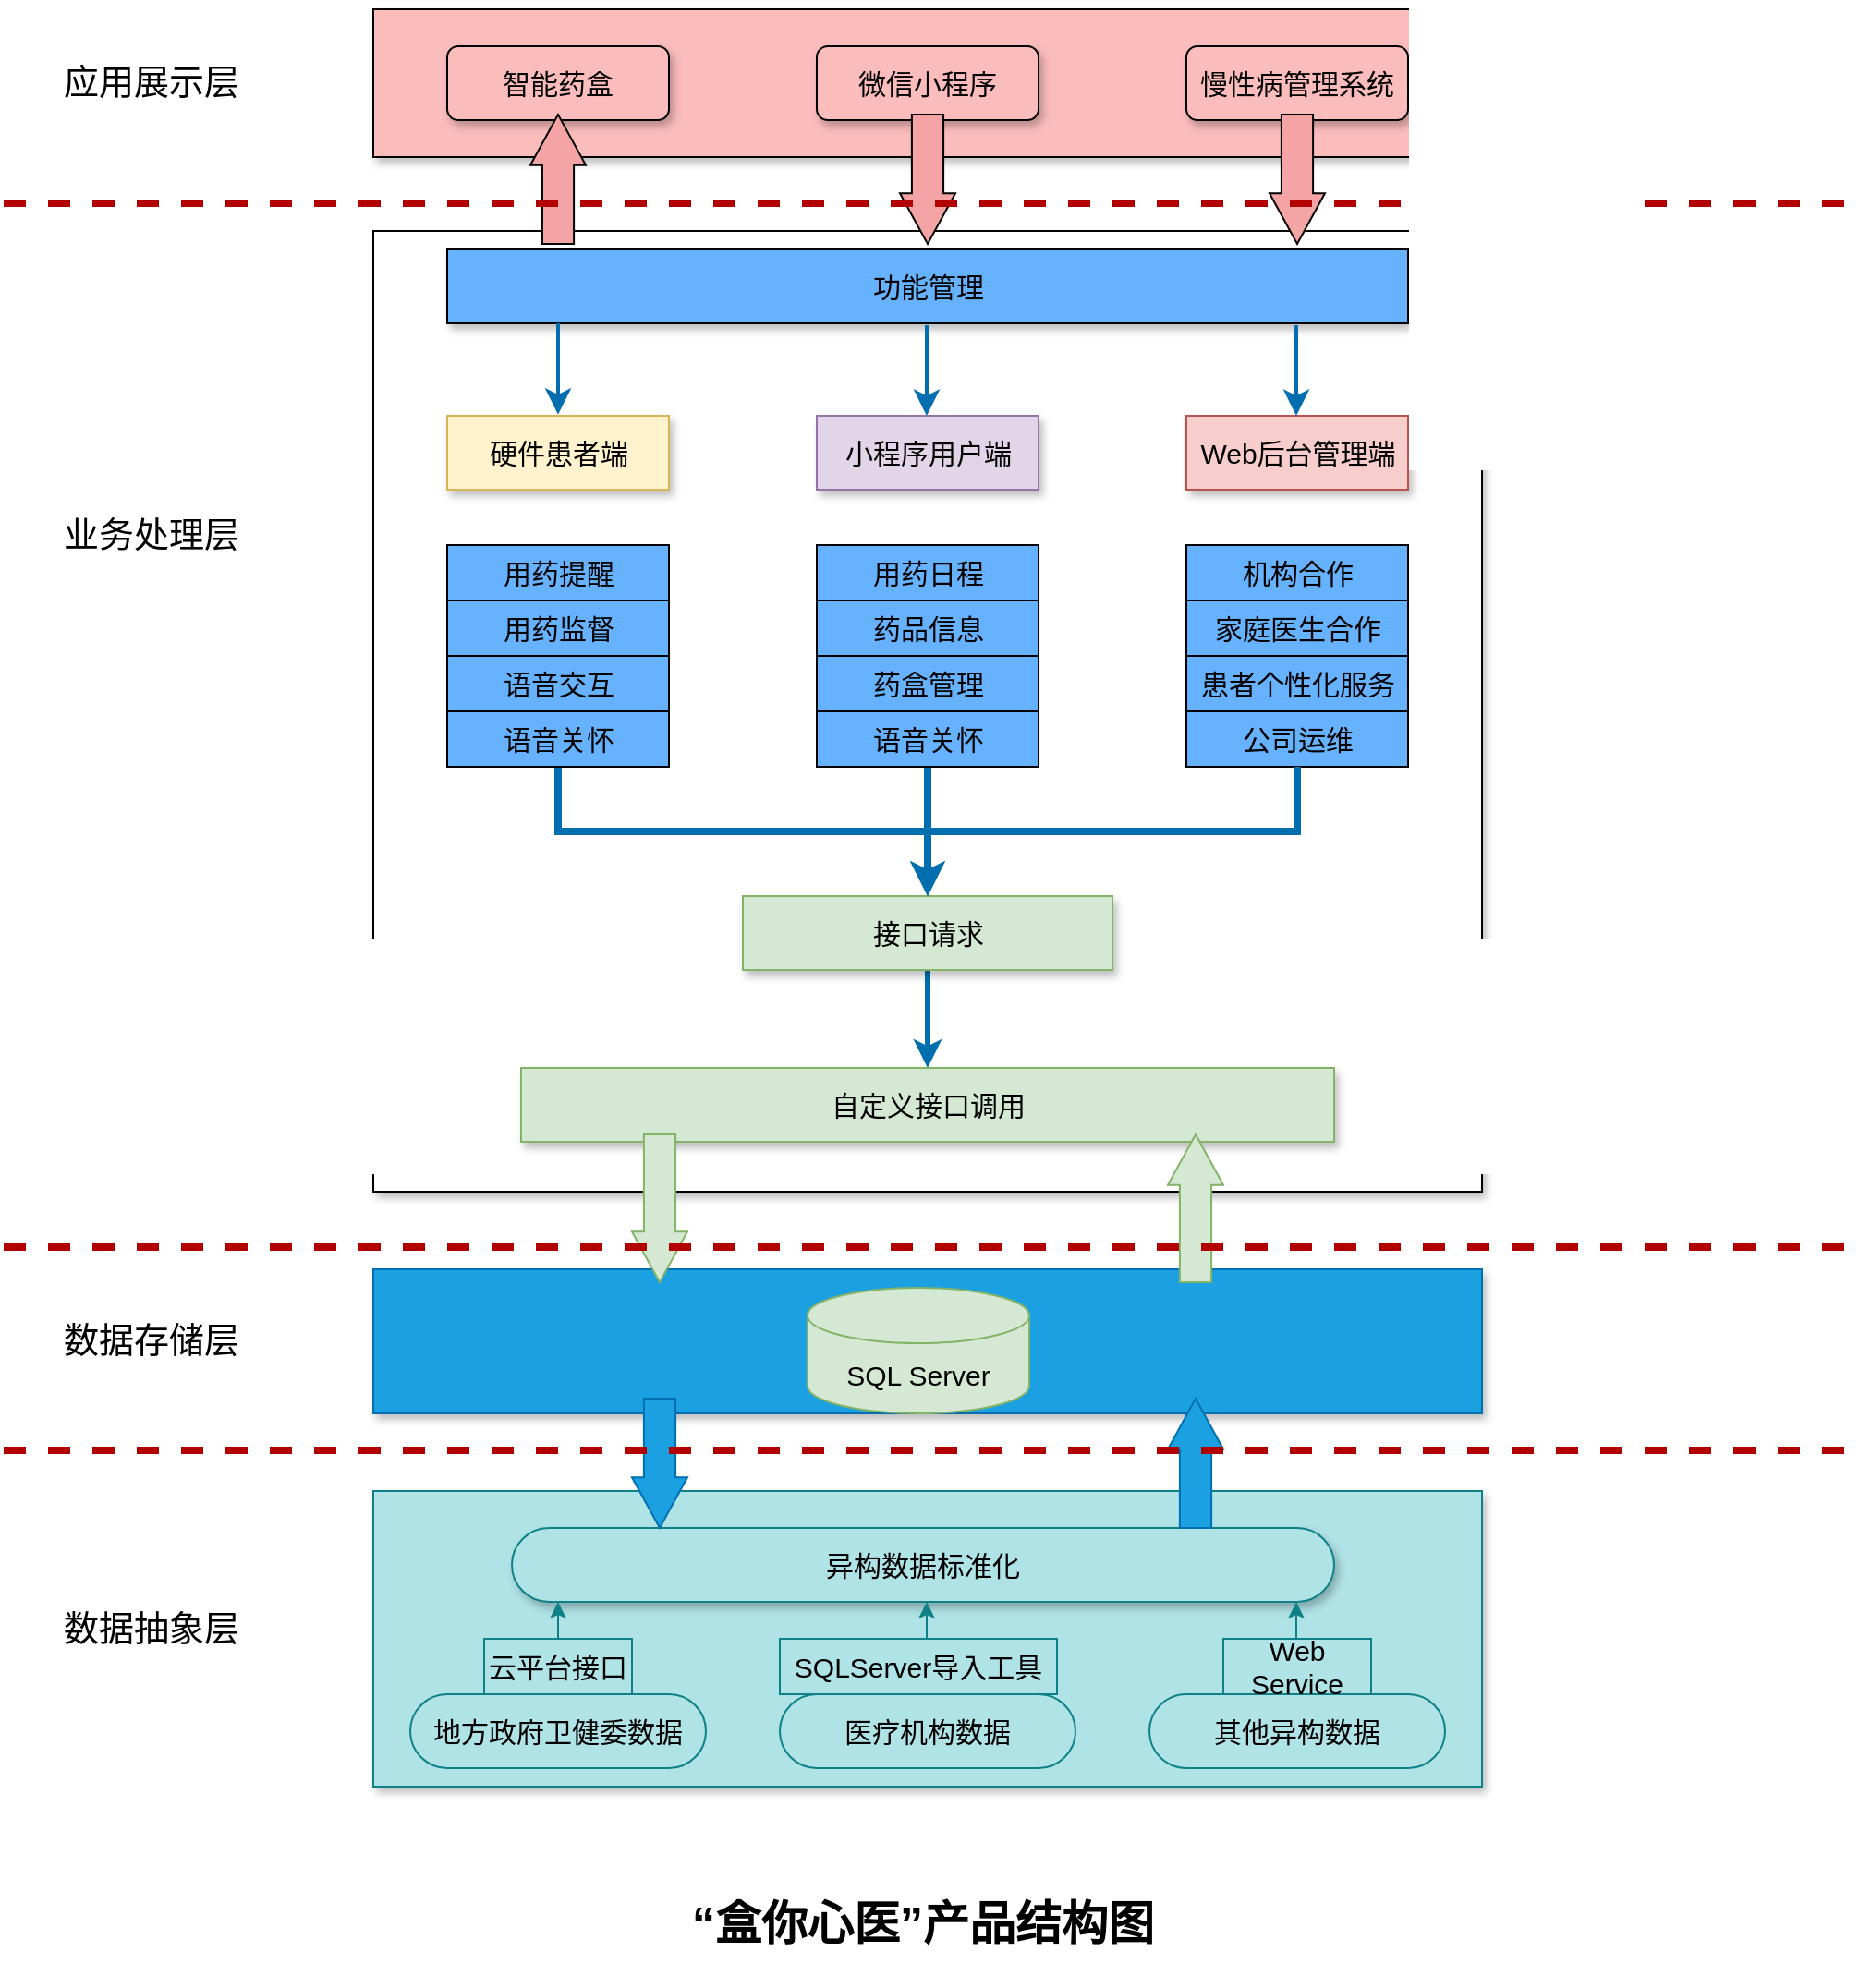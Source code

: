<mxfile version="22.1.11" type="github">
  <diagram name="第 1 页" id="oifoqSgytJH1d8RTotBy">
    <mxGraphModel dx="3994" dy="988" grid="1" gridSize="10" guides="1" tooltips="1" connect="1" arrows="1" fold="1" page="1" pageScale="1" pageWidth="1920" pageHeight="1200" math="0" shadow="0">
      <root>
        <mxCell id="0" />
        <mxCell id="1" parent="0" />
        <mxCell id="kRe4AcJ-rxd0l4WnUEL7-1" value="" style="verticalLabelPosition=bottom;verticalAlign=top;html=1;shape=mxgraph.basic.rect;fillColor2=none;strokeWidth=1;size=20;indent=5;shadow=1;fillColor=#fbbcbc;fontSize=15;" vertex="1" parent="1">
          <mxGeometry x="120" y="120" width="600" height="80" as="geometry" />
        </mxCell>
        <mxCell id="kRe4AcJ-rxd0l4WnUEL7-4" value="&lt;font style=&quot;vertical-align: inherit; font-size: 15px;&quot;&gt;&lt;font style=&quot;vertical-align: inherit; font-size: 15px;&quot;&gt;智能药盒&lt;/font&gt;&lt;/font&gt;" style="rounded=1;whiteSpace=wrap;html=1;gradientColor=none;glass=0;shadow=1;fillColor=#fbbcbc;fontSize=15;" vertex="1" parent="1">
          <mxGeometry x="160" y="140" width="120" height="40" as="geometry" />
        </mxCell>
        <mxCell id="kRe4AcJ-rxd0l4WnUEL7-6" value="&lt;font style=&quot;vertical-align: inherit; font-size: 15px;&quot;&gt;&lt;font style=&quot;vertical-align: inherit; font-size: 15px;&quot;&gt;微信小程序&lt;/font&gt;&lt;/font&gt;" style="rounded=1;whiteSpace=wrap;html=1;gradientColor=none;glass=0;shadow=1;fillColor=#fbbcbc;fontSize=15;" vertex="1" parent="1">
          <mxGeometry x="360" y="140" width="120" height="40" as="geometry" />
        </mxCell>
        <mxCell id="kRe4AcJ-rxd0l4WnUEL7-7" value="&lt;font style=&quot;vertical-align: inherit; font-size: 15px;&quot;&gt;&lt;font style=&quot;vertical-align: inherit; font-size: 15px;&quot;&gt;慢性病管理系统&lt;/font&gt;&lt;/font&gt;" style="rounded=1;whiteSpace=wrap;html=1;gradientColor=none;glass=0;shadow=1;fillColor=#fbbcbc;fontSize=15;" vertex="1" parent="1">
          <mxGeometry x="560" y="140" width="120" height="40" as="geometry" />
        </mxCell>
        <mxCell id="kRe4AcJ-rxd0l4WnUEL7-8" value="" style="verticalLabelPosition=bottom;verticalAlign=top;html=1;shape=mxgraph.basic.rect;fillColor2=none;strokeWidth=1;size=20;indent=5;shadow=1;fontSize=15;" vertex="1" parent="1">
          <mxGeometry x="120" y="240" width="600" height="520" as="geometry" />
        </mxCell>
        <mxCell id="kRe4AcJ-rxd0l4WnUEL7-9" value="&lt;font style=&quot;vertical-align: inherit; font-size: 15px;&quot;&gt;&lt;font style=&quot;vertical-align: inherit; font-size: 15px;&quot;&gt;功能管理&lt;/font&gt;&lt;/font&gt;" style="verticalLabelPosition=middle;verticalAlign=middle;html=1;shape=mxgraph.basic.rect;fillColor2=none;strokeWidth=1;size=20;indent=5;labelPosition=center;align=center;shadow=1;fillStyle=auto;fillColor=#66B2FF;fontSize=15;" vertex="1" parent="1">
          <mxGeometry x="160" y="250" width="520" height="40" as="geometry" />
        </mxCell>
        <mxCell id="kRe4AcJ-rxd0l4WnUEL7-10" value="" style="html=1;shadow=0;dashed=0;align=center;verticalAlign=middle;shape=mxgraph.arrows2.arrow;dy=0.43;dx=27.33;direction=south;notch=0;fillColor=#f4a4a4;fontSize=15;" vertex="1" parent="1">
          <mxGeometry x="605" y="177" width="30" height="70" as="geometry" />
        </mxCell>
        <mxCell id="kRe4AcJ-rxd0l4WnUEL7-11" value="" style="html=1;shadow=0;dashed=0;align=center;verticalAlign=middle;shape=mxgraph.arrows2.arrow;dy=0.43;dx=27.33;direction=south;notch=0;fillColor=#f4a4a4;fontSize=15;" vertex="1" parent="1">
          <mxGeometry x="405" y="177" width="30" height="70" as="geometry" />
        </mxCell>
        <mxCell id="kRe4AcJ-rxd0l4WnUEL7-12" value="" style="html=1;shadow=0;dashed=0;align=center;verticalAlign=middle;shape=mxgraph.arrows2.arrow;dy=0.43;dx=27.33;direction=south;notch=0;rotation=-180;fillColor=#f4a4a4;fontSize=15;" vertex="1" parent="1">
          <mxGeometry x="205" y="177" width="30" height="70" as="geometry" />
        </mxCell>
        <mxCell id="kRe4AcJ-rxd0l4WnUEL7-45" style="edgeStyle=orthogonalEdgeStyle;rounded=0;orthogonalLoop=1;jettySize=auto;html=1;fillColor=#1ba1e2;strokeColor=#006EAF;strokeWidth=3;fontSize=15;" edge="1" parent="1" source="kRe4AcJ-rxd0l4WnUEL7-14" target="kRe4AcJ-rxd0l4WnUEL7-15">
          <mxGeometry relative="1" as="geometry" />
        </mxCell>
        <mxCell id="kRe4AcJ-rxd0l4WnUEL7-14" value="接口请求" style="verticalLabelPosition=middle;verticalAlign=middle;html=1;shape=mxgraph.basic.rect;fillColor2=none;strokeWidth=1;size=20;indent=5;labelPosition=center;align=center;shadow=1;fillColor=#d5e8d4;strokeColor=#82b366;fontSize=15;" vertex="1" parent="1">
          <mxGeometry x="320" y="600" width="200" height="40" as="geometry" />
        </mxCell>
        <mxCell id="kRe4AcJ-rxd0l4WnUEL7-15" value="自定义接口调用" style="verticalLabelPosition=middle;verticalAlign=middle;html=1;shape=mxgraph.basic.rect;fillColor2=none;strokeWidth=1;size=20;indent=5;labelPosition=center;align=center;shadow=1;fillColor=#d5e8d4;strokeColor=#82b366;fontSize=15;" vertex="1" parent="1">
          <mxGeometry x="200" y="693" width="440" height="40" as="geometry" />
        </mxCell>
        <mxCell id="kRe4AcJ-rxd0l4WnUEL7-16" value="硬件患者端" style="verticalLabelPosition=middle;verticalAlign=middle;html=1;shape=mxgraph.basic.rect;fillColor2=none;strokeWidth=1;size=20;indent=5;labelPosition=center;align=center;fillStyle=auto;shadow=1;fillColor=#fff2cc;strokeColor=#d6b656;fontSize=15;" vertex="1" parent="1">
          <mxGeometry x="160" y="340" width="120" height="40" as="geometry" />
        </mxCell>
        <mxCell id="kRe4AcJ-rxd0l4WnUEL7-17" value="小程序用户端" style="verticalLabelPosition=middle;verticalAlign=middle;html=1;shape=mxgraph.basic.rect;fillColor2=none;strokeWidth=1;size=20;indent=5;labelPosition=center;align=center;fillStyle=auto;shadow=1;fillColor=#e1d5e7;strokeColor=#9673a6;fontSize=15;" vertex="1" parent="1">
          <mxGeometry x="360" y="340" width="120" height="40" as="geometry" />
        </mxCell>
        <mxCell id="kRe4AcJ-rxd0l4WnUEL7-18" value="Web后台管理端" style="verticalLabelPosition=middle;verticalAlign=middle;html=1;shape=mxgraph.basic.rect;fillColor2=none;strokeWidth=1;size=20;indent=5;labelPosition=center;align=center;fillStyle=auto;shadow=1;fillColor=#f8cecc;strokeColor=#b85450;fontSize=15;" vertex="1" parent="1">
          <mxGeometry x="560" y="340" width="120" height="40" as="geometry" />
        </mxCell>
        <mxCell id="kRe4AcJ-rxd0l4WnUEL7-21" value="用药提醒" style="verticalLabelPosition=middle;verticalAlign=middle;html=1;shape=mxgraph.basic.rect;fillColor2=none;strokeWidth=1;size=20;indent=5;labelPosition=center;align=center;fillColor=#66B2FF;fontSize=15;" vertex="1" parent="1">
          <mxGeometry x="160" y="410" width="120" height="30" as="geometry" />
        </mxCell>
        <mxCell id="kRe4AcJ-rxd0l4WnUEL7-22" value="用药监督" style="verticalLabelPosition=middle;verticalAlign=middle;html=1;shape=mxgraph.basic.rect;fillColor2=none;strokeWidth=1;size=20;indent=5;labelPosition=center;align=center;fillColor=#66B2FF;fontSize=15;" vertex="1" parent="1">
          <mxGeometry x="160" y="440" width="120" height="30" as="geometry" />
        </mxCell>
        <mxCell id="kRe4AcJ-rxd0l4WnUEL7-38" style="edgeStyle=elbowEdgeStyle;rounded=0;orthogonalLoop=1;jettySize=auto;html=1;elbow=vertical;fillColor=#1ba1e2;strokeColor=#006EAF;strokeWidth=4;fontSize=15;" edge="1" parent="1" source="kRe4AcJ-rxd0l4WnUEL7-23" target="kRe4AcJ-rxd0l4WnUEL7-14">
          <mxGeometry relative="1" as="geometry" />
        </mxCell>
        <mxCell id="kRe4AcJ-rxd0l4WnUEL7-23" value="语音关怀" style="verticalLabelPosition=middle;verticalAlign=middle;html=1;shape=mxgraph.basic.rect;fillColor2=none;strokeWidth=1;size=20;indent=5;labelPosition=center;align=center;fillColor=#66B2FF;fontSize=15;" vertex="1" parent="1">
          <mxGeometry x="160" y="500" width="120" height="30" as="geometry" />
        </mxCell>
        <mxCell id="kRe4AcJ-rxd0l4WnUEL7-24" value="语音交互" style="verticalLabelPosition=middle;verticalAlign=middle;html=1;shape=mxgraph.basic.rect;fillColor2=none;strokeWidth=1;size=20;indent=5;labelPosition=center;align=center;fillColor=#66B2FF;fontSize=15;" vertex="1" parent="1">
          <mxGeometry x="160" y="470" width="120" height="30" as="geometry" />
        </mxCell>
        <mxCell id="kRe4AcJ-rxd0l4WnUEL7-25" value="用药日程" style="verticalLabelPosition=middle;verticalAlign=middle;html=1;shape=mxgraph.basic.rect;fillColor2=none;strokeWidth=1;size=20;indent=5;labelPosition=center;align=center;fillColor=#66B2FF;fontSize=15;" vertex="1" parent="1">
          <mxGeometry x="360" y="410" width="120" height="30" as="geometry" />
        </mxCell>
        <mxCell id="kRe4AcJ-rxd0l4WnUEL7-26" value="药品信息" style="verticalLabelPosition=middle;verticalAlign=middle;html=1;shape=mxgraph.basic.rect;fillColor2=none;strokeWidth=1;size=20;indent=5;labelPosition=center;align=center;fillColor=#66B2FF;fontSize=15;" vertex="1" parent="1">
          <mxGeometry x="360" y="440" width="120" height="30" as="geometry" />
        </mxCell>
        <mxCell id="kRe4AcJ-rxd0l4WnUEL7-27" value="药盒管理" style="verticalLabelPosition=middle;verticalAlign=middle;html=1;shape=mxgraph.basic.rect;fillColor2=none;strokeWidth=1;size=20;indent=5;labelPosition=center;align=center;fillColor=#66B2FF;fontSize=15;" vertex="1" parent="1">
          <mxGeometry x="360" y="470" width="120" height="30" as="geometry" />
        </mxCell>
        <mxCell id="kRe4AcJ-rxd0l4WnUEL7-39" style="edgeStyle=orthogonalEdgeStyle;rounded=0;orthogonalLoop=1;jettySize=auto;html=1;fillColor=#1ba1e2;strokeColor=#006EAF;strokeWidth=4;fontSize=15;" edge="1" parent="1" source="kRe4AcJ-rxd0l4WnUEL7-29" target="kRe4AcJ-rxd0l4WnUEL7-14">
          <mxGeometry relative="1" as="geometry" />
        </mxCell>
        <mxCell id="kRe4AcJ-rxd0l4WnUEL7-29" value="语音关怀" style="verticalLabelPosition=middle;verticalAlign=middle;html=1;shape=mxgraph.basic.rect;fillColor2=none;strokeWidth=1;size=20;indent=5;labelPosition=center;align=center;fillColor=#66B2FF;fontSize=15;" vertex="1" parent="1">
          <mxGeometry x="360" y="500" width="120" height="30" as="geometry" />
        </mxCell>
        <mxCell id="kRe4AcJ-rxd0l4WnUEL7-30" value="机构合作" style="verticalLabelPosition=middle;verticalAlign=middle;html=1;shape=mxgraph.basic.rect;fillColor2=none;strokeWidth=1;size=20;indent=5;labelPosition=center;align=center;fillColor=#66B2FF;fontSize=15;" vertex="1" parent="1">
          <mxGeometry x="560" y="410" width="120" height="30" as="geometry" />
        </mxCell>
        <mxCell id="kRe4AcJ-rxd0l4WnUEL7-31" value="家庭医生合作" style="verticalLabelPosition=middle;verticalAlign=middle;html=1;shape=mxgraph.basic.rect;fillColor2=none;strokeWidth=1;size=20;indent=5;labelPosition=center;align=center;fillColor=#66B2FF;fontSize=15;" vertex="1" parent="1">
          <mxGeometry x="560" y="440" width="120" height="30" as="geometry" />
        </mxCell>
        <mxCell id="kRe4AcJ-rxd0l4WnUEL7-32" value="患者个性化服务" style="verticalLabelPosition=middle;verticalAlign=middle;html=1;shape=mxgraph.basic.rect;fillColor2=none;strokeWidth=1;size=20;indent=5;labelPosition=center;align=center;fillColor=#66B2FF;fontSize=15;" vertex="1" parent="1">
          <mxGeometry x="560" y="470" width="120" height="30" as="geometry" />
        </mxCell>
        <mxCell id="kRe4AcJ-rxd0l4WnUEL7-33" value="公司运维" style="verticalLabelPosition=middle;verticalAlign=middle;html=1;shape=mxgraph.basic.rect;fillColor2=none;strokeWidth=1;size=20;indent=5;labelPosition=center;align=center;fillColor=#66B2FF;fontSize=15;" vertex="1" parent="1">
          <mxGeometry x="560" y="500" width="120" height="30" as="geometry" />
        </mxCell>
        <mxCell id="kRe4AcJ-rxd0l4WnUEL7-34" value="" style="endArrow=classic;html=1;rounded=0;endSize=8;startSize=8;entryX=0.5;entryY=-0.017;entryDx=0;entryDy=0;entryPerimeter=0;fillColor=#1ba1e2;strokeColor=#006EAF;strokeWidth=2;fontSize=15;" edge="1" parent="1" target="kRe4AcJ-rxd0l4WnUEL7-16">
          <mxGeometry width="50" height="50" relative="1" as="geometry">
            <mxPoint x="220" y="290" as="sourcePoint" />
            <mxPoint x="222.64" y="341" as="targetPoint" />
          </mxGeometry>
        </mxCell>
        <mxCell id="kRe4AcJ-rxd0l4WnUEL7-36" value="" style="endArrow=classic;html=1;rounded=0;endSize=8;startSize=8;entryX=0.5;entryY=-0.017;entryDx=0;entryDy=0;entryPerimeter=0;fillColor=#1ba1e2;strokeColor=#006EAF;strokeWidth=2;fontSize=15;" edge="1" parent="1">
          <mxGeometry width="50" height="50" relative="1" as="geometry">
            <mxPoint x="419.5" y="291" as="sourcePoint" />
            <mxPoint x="419.5" y="340" as="targetPoint" />
          </mxGeometry>
        </mxCell>
        <mxCell id="kRe4AcJ-rxd0l4WnUEL7-37" value="" style="endArrow=classic;html=1;rounded=0;endSize=8;startSize=8;entryX=0.5;entryY=-0.017;entryDx=0;entryDy=0;entryPerimeter=0;fillColor=#1ba1e2;strokeColor=#006EAF;strokeWidth=2;fontSize=15;" edge="1" parent="1">
          <mxGeometry width="50" height="50" relative="1" as="geometry">
            <mxPoint x="619.5" y="291" as="sourcePoint" />
            <mxPoint x="619.5" y="340" as="targetPoint" />
          </mxGeometry>
        </mxCell>
        <mxCell id="kRe4AcJ-rxd0l4WnUEL7-49" value="" style="verticalLabelPosition=bottom;verticalAlign=top;html=1;shape=mxgraph.basic.rect;fillColor2=none;strokeWidth=1;size=20;indent=5;shadow=1;fillColor=#1ba1e2;strokeColor=#006EAF;fontColor=#ffffff;fontSize=15;" vertex="1" parent="1">
          <mxGeometry x="120" y="802" width="600" height="78" as="geometry" />
        </mxCell>
        <mxCell id="kRe4AcJ-rxd0l4WnUEL7-44" style="edgeStyle=elbowEdgeStyle;rounded=0;orthogonalLoop=1;jettySize=auto;html=1;elbow=vertical;fillColor=#1ba1e2;strokeColor=#006EAF;strokeWidth=4;fontSize=15;" edge="1" parent="1" target="kRe4AcJ-rxd0l4WnUEL7-14">
          <mxGeometry relative="1" as="geometry">
            <mxPoint x="620" y="530" as="sourcePoint" />
            <mxPoint x="820" y="600" as="targetPoint" />
          </mxGeometry>
        </mxCell>
        <mxCell id="kRe4AcJ-rxd0l4WnUEL7-47" value="" style="html=1;shadow=0;dashed=0;align=center;verticalAlign=middle;shape=mxgraph.arrows2.arrow;dy=0.43;dx=27.33;direction=south;notch=0;fillColor=#d5e8d4;strokeColor=#82b366;fontSize=15;" vertex="1" parent="1">
          <mxGeometry x="260" y="729" width="30" height="80" as="geometry" />
        </mxCell>
        <mxCell id="kRe4AcJ-rxd0l4WnUEL7-48" value="" style="html=1;shadow=0;dashed=0;align=center;verticalAlign=middle;shape=mxgraph.arrows2.arrow;dy=0.43;dx=27.33;direction=south;notch=0;rotation=-180;fillColor=#d5e8d4;strokeColor=#82b366;fontSize=15;" vertex="1" parent="1">
          <mxGeometry x="550" y="729" width="30" height="80" as="geometry" />
        </mxCell>
        <mxCell id="kRe4AcJ-rxd0l4WnUEL7-51" value="SQL Server" style="shape=cylinder3;whiteSpace=wrap;html=1;boundedLbl=1;backgroundOutline=1;size=15;fillColor=#d5e8d4;strokeColor=#82b366;fontSize=15;" vertex="1" parent="1">
          <mxGeometry x="355" y="812" width="120" height="68" as="geometry" />
        </mxCell>
        <mxCell id="kRe4AcJ-rxd0l4WnUEL7-52" value="" style="verticalLabelPosition=bottom;verticalAlign=top;html=1;shape=mxgraph.basic.rect;fillColor2=none;strokeWidth=1;size=20;indent=5;shadow=1;fillColor=#b0e3e6;strokeColor=#0e8088;fontSize=15;" vertex="1" parent="1">
          <mxGeometry x="120" y="922" width="600" height="160" as="geometry" />
        </mxCell>
        <mxCell id="kRe4AcJ-rxd0l4WnUEL7-56" value="异构数据标准化" style="rounded=1;whiteSpace=wrap;html=1;absoluteArcSize=1;arcSize=90;shadow=1;fillColor=#b0e3e6;strokeColor=#0e8088;fontSize=15;" vertex="1" parent="1">
          <mxGeometry x="195" y="942" width="445" height="40" as="geometry" />
        </mxCell>
        <mxCell id="kRe4AcJ-rxd0l4WnUEL7-57" value="医疗机构数据" style="rounded=1;whiteSpace=wrap;html=1;absoluteArcSize=1;arcSize=90;fillColor=#b0e3e6;strokeColor=#0e8088;fontSize=15;" vertex="1" parent="1">
          <mxGeometry x="340" y="1032" width="160" height="40" as="geometry" />
        </mxCell>
        <mxCell id="kRe4AcJ-rxd0l4WnUEL7-58" value="其他异构数据" style="rounded=1;whiteSpace=wrap;html=1;absoluteArcSize=1;arcSize=90;fillColor=#b0e3e6;strokeColor=#0e8088;fontSize=15;" vertex="1" parent="1">
          <mxGeometry x="540" y="1032" width="160" height="40" as="geometry" />
        </mxCell>
        <mxCell id="kRe4AcJ-rxd0l4WnUEL7-59" value="地方政府卫健委数据" style="rounded=1;whiteSpace=wrap;html=1;absoluteArcSize=1;arcSize=90;fillColor=#b0e3e6;strokeColor=#0e8088;fontSize=15;" vertex="1" parent="1">
          <mxGeometry x="140" y="1032" width="160" height="40" as="geometry" />
        </mxCell>
        <mxCell id="kRe4AcJ-rxd0l4WnUEL7-60" value="" style="html=1;shadow=0;dashed=0;align=center;verticalAlign=middle;shape=mxgraph.arrows2.arrow;dy=0.43;dx=27.33;direction=south;notch=0;fillColor=#1ba1e2;fontColor=#ffffff;strokeColor=#006EAF;fontSize=15;" vertex="1" parent="1">
          <mxGeometry x="260" y="872" width="30" height="70" as="geometry" />
        </mxCell>
        <mxCell id="kRe4AcJ-rxd0l4WnUEL7-61" value="" style="html=1;shadow=0;dashed=0;align=center;verticalAlign=middle;shape=mxgraph.arrows2.arrow;dy=0.43;dx=27.33;direction=south;notch=0;rotation=-180;fillColor=#1ba1e2;fontColor=#ffffff;strokeColor=#006EAF;fontSize=15;" vertex="1" parent="1">
          <mxGeometry x="550" y="872" width="30" height="70" as="geometry" />
        </mxCell>
        <mxCell id="kRe4AcJ-rxd0l4WnUEL7-65" value="" style="endArrow=classic;html=1;rounded=0;exitX=0.5;exitY=0;exitDx=0;exitDy=0;fillColor=#b0e3e6;strokeColor=#0e8088;fontSize=15;" edge="1" parent="1" source="kRe4AcJ-rxd0l4WnUEL7-59">
          <mxGeometry width="50" height="50" relative="1" as="geometry">
            <mxPoint x="170" y="1032" as="sourcePoint" />
            <mxPoint x="220" y="982" as="targetPoint" />
          </mxGeometry>
        </mxCell>
        <mxCell id="kRe4AcJ-rxd0l4WnUEL7-66" value="" style="endArrow=classic;html=1;rounded=0;exitX=0.5;exitY=0;exitDx=0;exitDy=0;fillColor=#b0e3e6;strokeColor=#0e8088;fontSize=15;" edge="1" parent="1">
          <mxGeometry width="50" height="50" relative="1" as="geometry">
            <mxPoint x="419.5" y="1032" as="sourcePoint" />
            <mxPoint x="419.5" y="982" as="targetPoint" />
          </mxGeometry>
        </mxCell>
        <mxCell id="kRe4AcJ-rxd0l4WnUEL7-67" value="" style="endArrow=classic;html=1;rounded=0;exitX=0.5;exitY=0;exitDx=0;exitDy=0;fillColor=#b0e3e6;strokeColor=#0e8088;fontSize=15;" edge="1" parent="1">
          <mxGeometry width="50" height="50" relative="1" as="geometry">
            <mxPoint x="619.5" y="1032" as="sourcePoint" />
            <mxPoint x="619.5" y="982" as="targetPoint" />
          </mxGeometry>
        </mxCell>
        <mxCell id="kRe4AcJ-rxd0l4WnUEL7-68" value="云平台接口" style="text;html=1;strokeColor=#0e8088;fillColor=#b0e3e6;align=center;verticalAlign=middle;whiteSpace=wrap;rounded=0;fontSize=15;" vertex="1" parent="1">
          <mxGeometry x="180" y="1002" width="80" height="30" as="geometry" />
        </mxCell>
        <mxCell id="kRe4AcJ-rxd0l4WnUEL7-69" value="SQLServer导入工具" style="text;html=1;strokeColor=#0e8088;fillColor=#b0e3e6;align=center;verticalAlign=middle;whiteSpace=wrap;rounded=0;fontSize=15;" vertex="1" parent="1">
          <mxGeometry x="340" y="1002" width="150" height="30" as="geometry" />
        </mxCell>
        <mxCell id="kRe4AcJ-rxd0l4WnUEL7-70" value="Web Service" style="text;html=1;strokeColor=#0e8088;fillColor=#b0e3e6;align=center;verticalAlign=middle;whiteSpace=wrap;rounded=0;fontSize=15;" vertex="1" parent="1">
          <mxGeometry x="580" y="1002" width="80" height="30" as="geometry" />
        </mxCell>
        <mxCell id="kRe4AcJ-rxd0l4WnUEL7-73" value="" style="endArrow=none;dashed=1;html=1;rounded=0;fontSize=20;strokeWidth=4;fillColor=#e51400;strokeColor=#B20000;" edge="1" parent="1">
          <mxGeometry width="50" height="50" relative="1" as="geometry">
            <mxPoint x="-80" y="225" as="sourcePoint" />
            <mxPoint x="920" y="225" as="targetPoint" />
          </mxGeometry>
        </mxCell>
        <mxCell id="kRe4AcJ-rxd0l4WnUEL7-74" value="应用展示层" style="text;html=1;strokeColor=none;fillColor=none;align=center;verticalAlign=middle;whiteSpace=wrap;rounded=0;fontSize=19;" vertex="1" parent="1">
          <mxGeometry x="-50" y="145" width="100" height="30" as="geometry" />
        </mxCell>
        <mxCell id="kRe4AcJ-rxd0l4WnUEL7-75" value="" style="endArrow=none;dashed=1;html=1;rounded=0;fontSize=20;strokeWidth=4;fillColor=#e51400;strokeColor=#B20000;" edge="1" parent="1">
          <mxGeometry width="50" height="50" relative="1" as="geometry">
            <mxPoint x="-80" y="790" as="sourcePoint" />
            <mxPoint x="920" y="790" as="targetPoint" />
          </mxGeometry>
        </mxCell>
        <mxCell id="kRe4AcJ-rxd0l4WnUEL7-76" value="业务处理层" style="text;html=1;strokeColor=none;fillColor=none;align=center;verticalAlign=middle;whiteSpace=wrap;rounded=0;fontSize=19;" vertex="1" parent="1">
          <mxGeometry x="-50" y="390" width="100" height="30" as="geometry" />
        </mxCell>
        <mxCell id="kRe4AcJ-rxd0l4WnUEL7-77" value="" style="endArrow=none;dashed=1;html=1;rounded=0;fontSize=20;strokeWidth=4;fillColor=#e51400;strokeColor=#B20000;" edge="1" parent="1">
          <mxGeometry width="50" height="50" relative="1" as="geometry">
            <mxPoint x="-80" y="900" as="sourcePoint" />
            <mxPoint x="920" y="900" as="targetPoint" />
          </mxGeometry>
        </mxCell>
        <mxCell id="kRe4AcJ-rxd0l4WnUEL7-78" value="数据存储层" style="text;html=1;strokeColor=none;fillColor=none;align=center;verticalAlign=middle;whiteSpace=wrap;rounded=0;fontSize=19;" vertex="1" parent="1">
          <mxGeometry x="-50" y="826" width="100" height="30" as="geometry" />
        </mxCell>
        <mxCell id="kRe4AcJ-rxd0l4WnUEL7-79" value="数据抽象层" style="text;html=1;strokeColor=none;fillColor=none;align=center;verticalAlign=middle;whiteSpace=wrap;rounded=0;fontSize=19;" vertex="1" parent="1">
          <mxGeometry x="-50" y="982" width="100" height="30" as="geometry" />
        </mxCell>
        <mxCell id="kRe4AcJ-rxd0l4WnUEL7-80" value="“盒你心医”产品结构图" style="text;html=1;strokeColor=none;fillColor=none;align=center;verticalAlign=middle;whiteSpace=wrap;rounded=0;fontSize=25;fontStyle=1" vertex="1" parent="1">
          <mxGeometry x="245" y="1120" width="345" height="70" as="geometry" />
        </mxCell>
      </root>
    </mxGraphModel>
  </diagram>
</mxfile>
